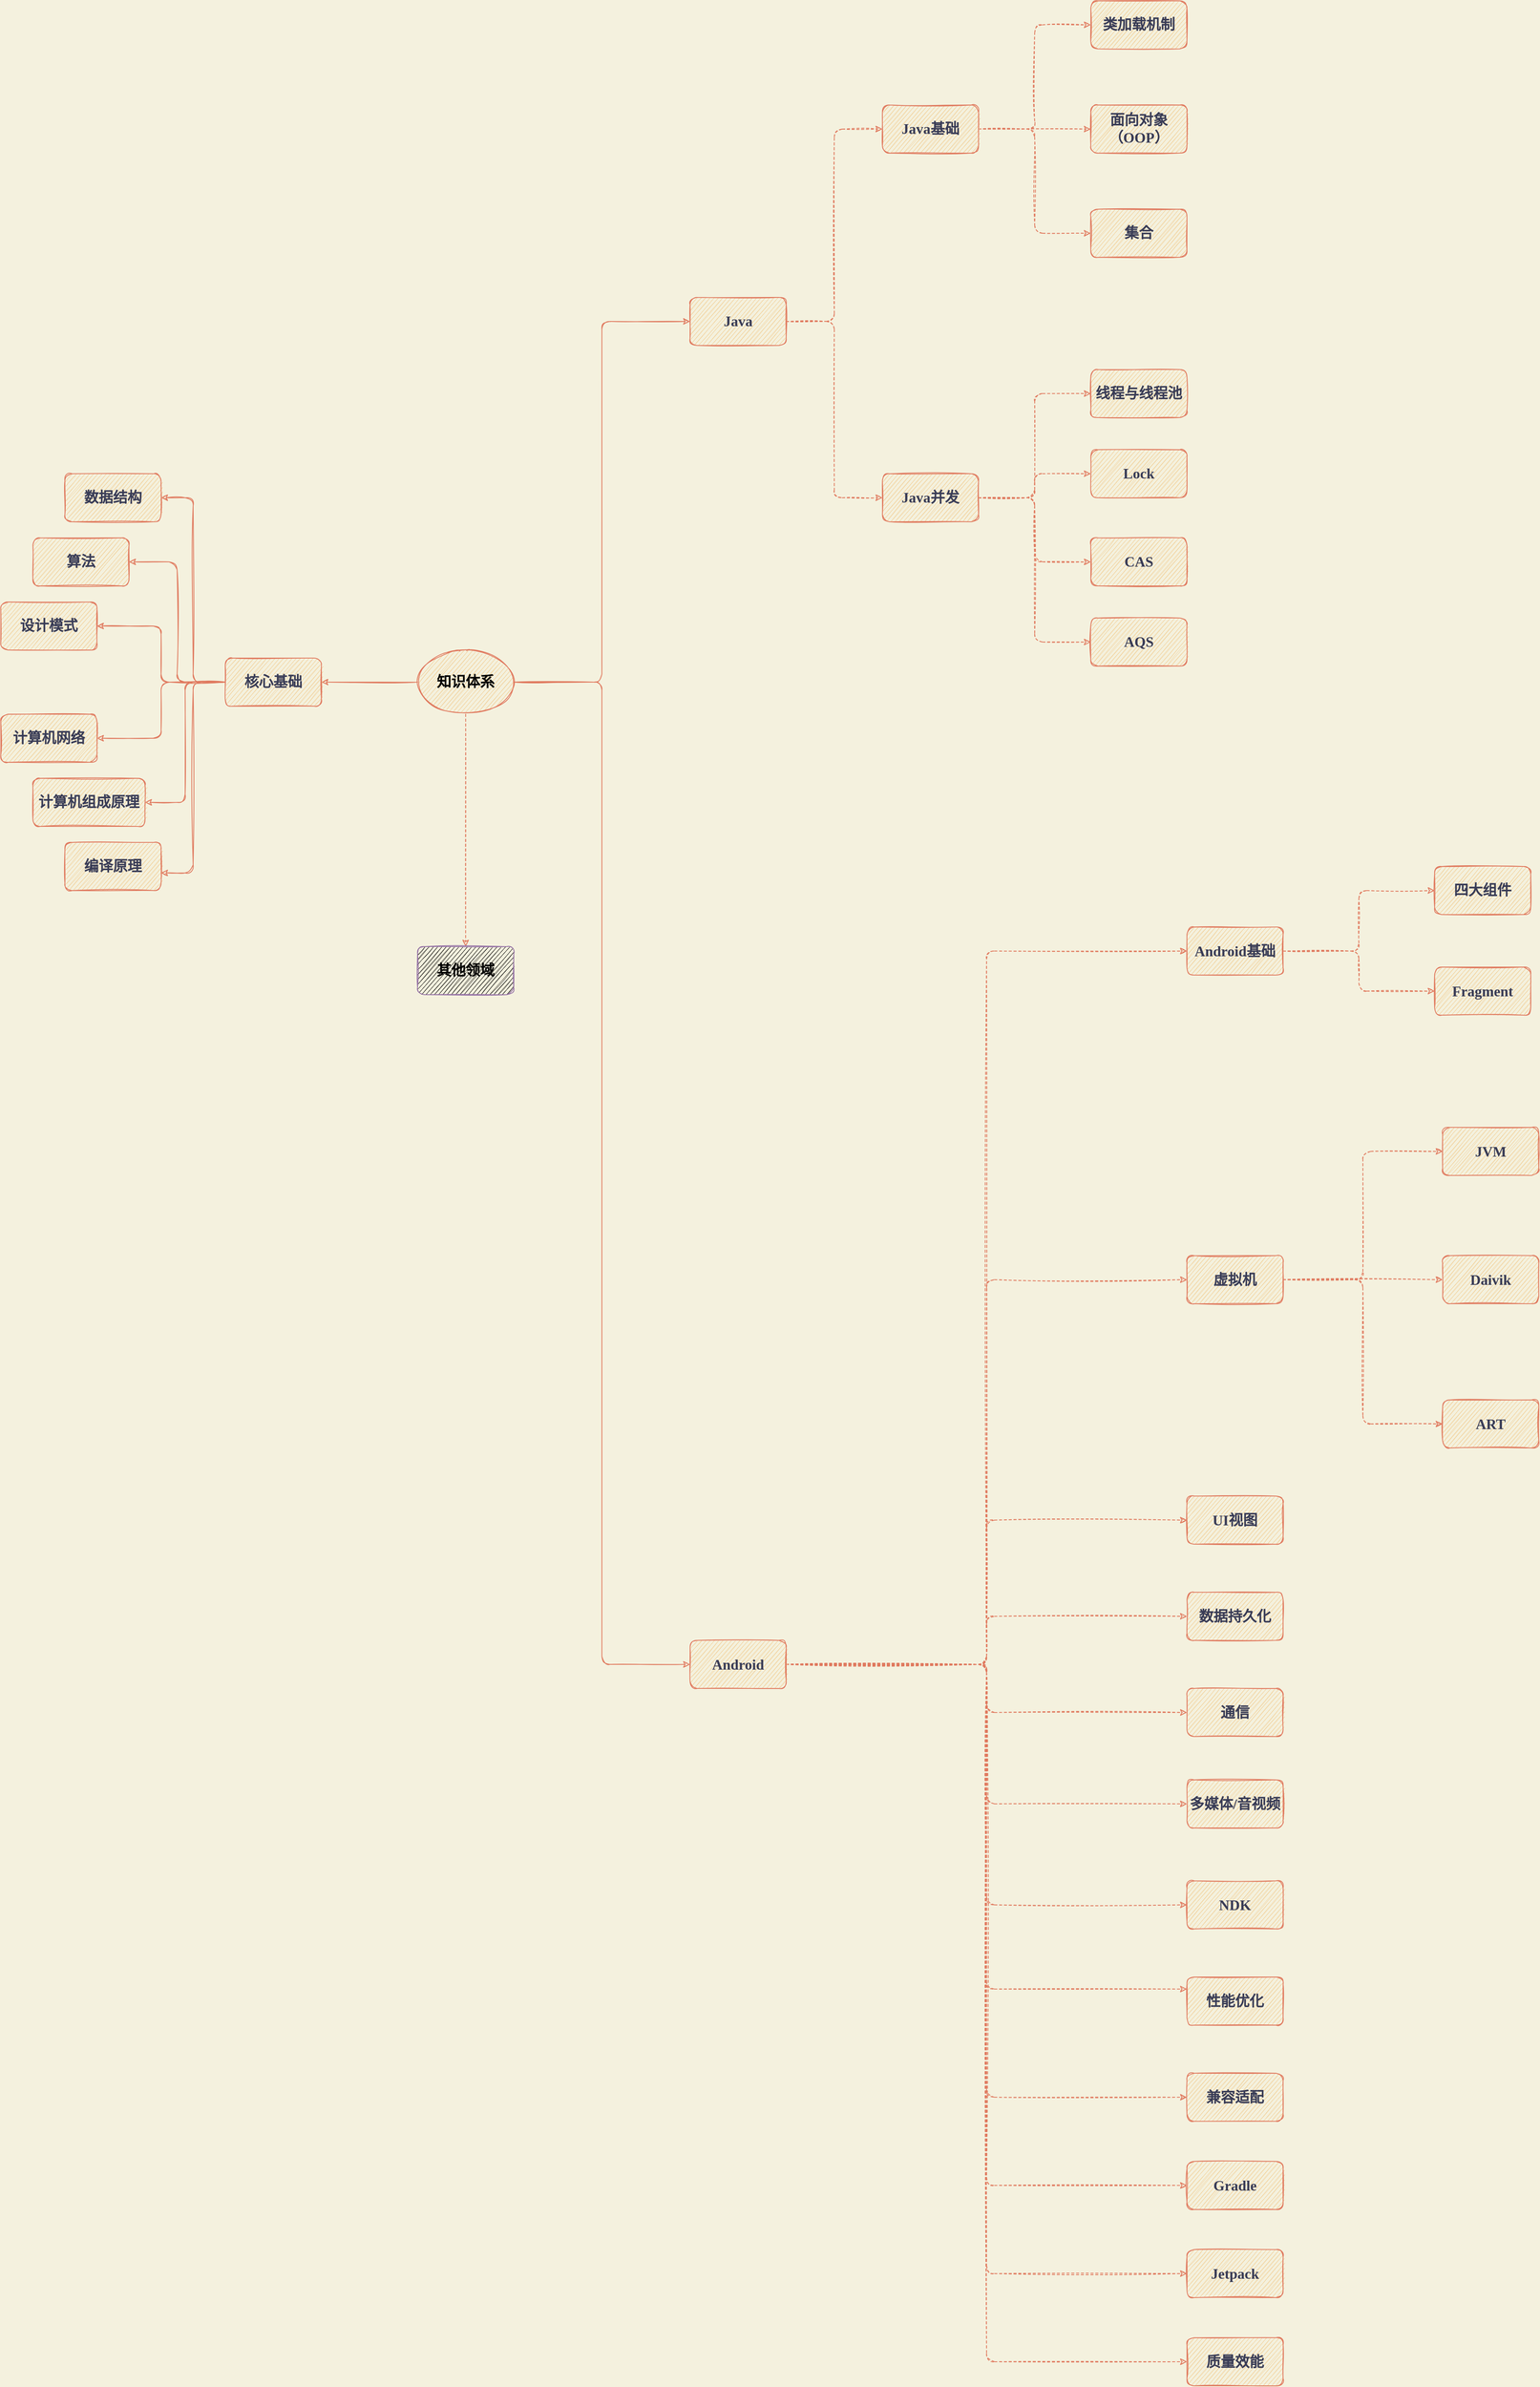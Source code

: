 <mxfile version="14.8.5" type="github">
  <diagram id="Z46hTgrpfG6I657hNNON" name="Page-1">
    <mxGraphModel dx="2372" dy="2651" grid="1" gridSize="10" guides="1" tooltips="1" connect="1" arrows="1" fold="1" page="1" pageScale="1" pageWidth="827" pageHeight="1169" background="#F4F1DE" math="0" shadow="0">
      <root>
        <mxCell id="0" />
        <mxCell id="1" parent="0" />
        <mxCell id="OmCP3hs2rtWyLFRaq1Ug-10" style="edgeStyle=orthogonalEdgeStyle;curved=0;rounded=1;sketch=1;orthogonalLoop=1;jettySize=auto;html=1;exitX=0;exitY=0.5;exitDx=0;exitDy=0;entryX=1;entryY=0.5;entryDx=0;entryDy=0;fontFamily=Comic Sans MS;fontColor=#393C56;strokeColor=#E07A5F;fillColor=#F2CC8F;" edge="1" parent="1" source="OmCP3hs2rtWyLFRaq1Ug-8" target="OmCP3hs2rtWyLFRaq1Ug-9">
          <mxGeometry relative="1" as="geometry" />
        </mxCell>
        <mxCell id="OmCP3hs2rtWyLFRaq1Ug-32" style="edgeStyle=orthogonalEdgeStyle;curved=0;rounded=1;sketch=1;orthogonalLoop=1;jettySize=auto;html=1;exitX=1;exitY=0.5;exitDx=0;exitDy=0;entryX=0;entryY=0.5;entryDx=0;entryDy=0;fontFamily=Comic Sans MS;fontColor=#393C56;strokeColor=#E07A5F;fillColor=#F2CC8F;" edge="1" parent="1" source="OmCP3hs2rtWyLFRaq1Ug-8" target="OmCP3hs2rtWyLFRaq1Ug-29">
          <mxGeometry relative="1" as="geometry" />
        </mxCell>
        <mxCell id="OmCP3hs2rtWyLFRaq1Ug-33" style="edgeStyle=orthogonalEdgeStyle;curved=0;rounded=1;sketch=1;orthogonalLoop=1;jettySize=auto;html=1;exitX=1;exitY=0.5;exitDx=0;exitDy=0;entryX=0;entryY=0.5;entryDx=0;entryDy=0;fontFamily=Comic Sans MS;fontColor=#393C56;strokeColor=#E07A5F;fillColor=#F2CC8F;" edge="1" parent="1" source="OmCP3hs2rtWyLFRaq1Ug-8" target="OmCP3hs2rtWyLFRaq1Ug-31">
          <mxGeometry relative="1" as="geometry" />
        </mxCell>
        <mxCell id="OmCP3hs2rtWyLFRaq1Ug-39" style="edgeStyle=orthogonalEdgeStyle;curved=0;rounded=1;sketch=1;orthogonalLoop=1;jettySize=auto;html=1;exitX=0.5;exitY=1;exitDx=0;exitDy=0;entryX=0.5;entryY=0;entryDx=0;entryDy=0;fontFamily=Comic Sans MS;fontColor=#393C56;strokeColor=#E07A5F;fillColor=#F2CC8F;dashed=1;" edge="1" parent="1" source="OmCP3hs2rtWyLFRaq1Ug-8" target="OmCP3hs2rtWyLFRaq1Ug-36">
          <mxGeometry relative="1" as="geometry" />
        </mxCell>
        <mxCell id="OmCP3hs2rtWyLFRaq1Ug-8" value="&lt;h2&gt;&lt;font color=&quot;#000000&quot;&gt;知识体系&lt;/font&gt;&lt;/h2&gt;" style="ellipse;whiteSpace=wrap;html=1;fillColor=#F2CC8F;strokeColor=#E07A5F;fontColor=#393C56;sketch=1;fontFamily=Comic Sans MS;" vertex="1" parent="1">
          <mxGeometry x="530" y="-210" width="120" height="80" as="geometry" />
        </mxCell>
        <mxCell id="OmCP3hs2rtWyLFRaq1Ug-16" style="edgeStyle=orthogonalEdgeStyle;curved=0;rounded=1;sketch=1;orthogonalLoop=1;jettySize=auto;html=1;exitX=0;exitY=0.5;exitDx=0;exitDy=0;entryX=1;entryY=0.5;entryDx=0;entryDy=0;fontFamily=Comic Sans MS;fontColor=#393C56;strokeColor=#E07A5F;fillColor=#F2CC8F;" edge="1" parent="1" source="OmCP3hs2rtWyLFRaq1Ug-9" target="OmCP3hs2rtWyLFRaq1Ug-12">
          <mxGeometry relative="1" as="geometry" />
        </mxCell>
        <mxCell id="OmCP3hs2rtWyLFRaq1Ug-17" style="edgeStyle=orthogonalEdgeStyle;curved=0;rounded=1;sketch=1;orthogonalLoop=1;jettySize=auto;html=1;exitX=0;exitY=0.5;exitDx=0;exitDy=0;entryX=1;entryY=0.5;entryDx=0;entryDy=0;fontFamily=Comic Sans MS;fontColor=#393C56;strokeColor=#E07A5F;fillColor=#F2CC8F;" edge="1" parent="1" source="OmCP3hs2rtWyLFRaq1Ug-9" target="OmCP3hs2rtWyLFRaq1Ug-14">
          <mxGeometry relative="1" as="geometry" />
        </mxCell>
        <mxCell id="OmCP3hs2rtWyLFRaq1Ug-18" style="edgeStyle=orthogonalEdgeStyle;curved=0;rounded=1;sketch=1;orthogonalLoop=1;jettySize=auto;html=1;exitX=0;exitY=0.5;exitDx=0;exitDy=0;entryX=1;entryY=0.5;entryDx=0;entryDy=0;fontFamily=Comic Sans MS;fontColor=#393C56;strokeColor=#E07A5F;fillColor=#F2CC8F;" edge="1" parent="1" source="OmCP3hs2rtWyLFRaq1Ug-9" target="OmCP3hs2rtWyLFRaq1Ug-15">
          <mxGeometry relative="1" as="geometry" />
        </mxCell>
        <mxCell id="OmCP3hs2rtWyLFRaq1Ug-23" style="edgeStyle=orthogonalEdgeStyle;curved=0;rounded=1;sketch=1;orthogonalLoop=1;jettySize=auto;html=1;exitX=0;exitY=0.5;exitDx=0;exitDy=0;entryX=1;entryY=0.5;entryDx=0;entryDy=0;fontFamily=Comic Sans MS;fontColor=#393C56;strokeColor=#E07A5F;fillColor=#F2CC8F;" edge="1" parent="1" source="OmCP3hs2rtWyLFRaq1Ug-9" target="OmCP3hs2rtWyLFRaq1Ug-20">
          <mxGeometry relative="1" as="geometry" />
        </mxCell>
        <mxCell id="OmCP3hs2rtWyLFRaq1Ug-25" style="edgeStyle=orthogonalEdgeStyle;curved=0;rounded=1;sketch=1;orthogonalLoop=1;jettySize=auto;html=1;exitX=0;exitY=0.5;exitDx=0;exitDy=0;entryX=1;entryY=0.5;entryDx=0;entryDy=0;fontFamily=Comic Sans MS;fontColor=#393C56;strokeColor=#E07A5F;fillColor=#F2CC8F;" edge="1" parent="1" source="OmCP3hs2rtWyLFRaq1Ug-9" target="OmCP3hs2rtWyLFRaq1Ug-21">
          <mxGeometry relative="1" as="geometry" />
        </mxCell>
        <mxCell id="OmCP3hs2rtWyLFRaq1Ug-26" style="edgeStyle=orthogonalEdgeStyle;curved=0;rounded=1;sketch=1;orthogonalLoop=1;jettySize=auto;html=1;exitX=0;exitY=0.5;exitDx=0;exitDy=0;entryX=1;entryY=0.633;entryDx=0;entryDy=0;entryPerimeter=0;fontFamily=Comic Sans MS;fontColor=#393C56;strokeColor=#E07A5F;fillColor=#F2CC8F;" edge="1" parent="1" source="OmCP3hs2rtWyLFRaq1Ug-9" target="OmCP3hs2rtWyLFRaq1Ug-22">
          <mxGeometry relative="1" as="geometry" />
        </mxCell>
        <mxCell id="OmCP3hs2rtWyLFRaq1Ug-9" value="&lt;h2&gt;核心基础&lt;/h2&gt;" style="rounded=1;whiteSpace=wrap;html=1;sketch=1;fontColor=#393C56;strokeColor=#E07A5F;fillColor=#F2CC8F;fontFamily=Comic Sans MS;" vertex="1" parent="1">
          <mxGeometry x="290" y="-200" width="120" height="60" as="geometry" />
        </mxCell>
        <mxCell id="OmCP3hs2rtWyLFRaq1Ug-12" value="&lt;h2&gt;数据结构&lt;/h2&gt;" style="rounded=1;whiteSpace=wrap;html=1;sketch=1;fontColor=#393C56;strokeColor=#E07A5F;fillColor=#F2CC8F;fontFamily=Comic Sans MS;" vertex="1" parent="1">
          <mxGeometry x="90" y="-430" width="120" height="60" as="geometry" />
        </mxCell>
        <mxCell id="OmCP3hs2rtWyLFRaq1Ug-14" value="&lt;h2&gt;算法&lt;/h2&gt;" style="rounded=1;whiteSpace=wrap;html=1;sketch=1;fontColor=#393C56;strokeColor=#E07A5F;fillColor=#F2CC8F;fontFamily=Comic Sans MS;" vertex="1" parent="1">
          <mxGeometry x="50" y="-350" width="120" height="60" as="geometry" />
        </mxCell>
        <mxCell id="OmCP3hs2rtWyLFRaq1Ug-15" value="&lt;h2&gt;设计模式&lt;/h2&gt;" style="rounded=1;whiteSpace=wrap;html=1;sketch=1;fontColor=#393C56;strokeColor=#E07A5F;fillColor=#F2CC8F;fontFamily=Comic Sans MS;" vertex="1" parent="1">
          <mxGeometry x="10" y="-270" width="120" height="60" as="geometry" />
        </mxCell>
        <mxCell id="OmCP3hs2rtWyLFRaq1Ug-20" value="&lt;h2&gt;计算机网络&lt;/h2&gt;" style="rounded=1;whiteSpace=wrap;html=1;sketch=1;fontColor=#393C56;strokeColor=#E07A5F;fillColor=#F2CC8F;fontFamily=Comic Sans MS;" vertex="1" parent="1">
          <mxGeometry x="10" y="-130" width="120" height="60" as="geometry" />
        </mxCell>
        <mxCell id="OmCP3hs2rtWyLFRaq1Ug-21" value="&lt;h2&gt;计算机组成原理&lt;/h2&gt;" style="rounded=1;whiteSpace=wrap;html=1;sketch=1;fontColor=#393C56;strokeColor=#E07A5F;fillColor=#F2CC8F;fontFamily=Comic Sans MS;" vertex="1" parent="1">
          <mxGeometry x="50" y="-50" width="140" height="60" as="geometry" />
        </mxCell>
        <mxCell id="OmCP3hs2rtWyLFRaq1Ug-22" value="&lt;h2&gt;编译原理&lt;/h2&gt;" style="rounded=1;whiteSpace=wrap;html=1;sketch=1;fontColor=#393C56;strokeColor=#E07A5F;fillColor=#F2CC8F;fontFamily=Comic Sans MS;" vertex="1" parent="1">
          <mxGeometry x="90" y="30" width="120" height="60" as="geometry" />
        </mxCell>
        <mxCell id="OmCP3hs2rtWyLFRaq1Ug-41" style="edgeStyle=orthogonalEdgeStyle;curved=0;rounded=1;sketch=1;orthogonalLoop=1;jettySize=auto;html=1;exitX=1;exitY=0.5;exitDx=0;exitDy=0;entryX=0;entryY=0.5;entryDx=0;entryDy=0;dashed=1;fontFamily=Comic Sans MS;fontColor=#393C56;strokeColor=#E07A5F;fillColor=#F2CC8F;" edge="1" parent="1" source="OmCP3hs2rtWyLFRaq1Ug-29" target="OmCP3hs2rtWyLFRaq1Ug-40">
          <mxGeometry relative="1" as="geometry" />
        </mxCell>
        <mxCell id="OmCP3hs2rtWyLFRaq1Ug-45" style="edgeStyle=orthogonalEdgeStyle;curved=0;rounded=1;sketch=1;orthogonalLoop=1;jettySize=auto;html=1;exitX=1;exitY=0.5;exitDx=0;exitDy=0;entryX=0;entryY=0.5;entryDx=0;entryDy=0;dashed=1;fontFamily=Comic Sans MS;fontColor=#393C56;strokeColor=#E07A5F;fillColor=#F2CC8F;" edge="1" parent="1" source="OmCP3hs2rtWyLFRaq1Ug-29" target="OmCP3hs2rtWyLFRaq1Ug-43">
          <mxGeometry relative="1" as="geometry" />
        </mxCell>
        <mxCell id="OmCP3hs2rtWyLFRaq1Ug-29" value="&lt;h2&gt;Java&lt;/h2&gt;" style="rounded=1;whiteSpace=wrap;html=1;sketch=1;fontColor=#393C56;strokeColor=#E07A5F;fillColor=#F2CC8F;fontFamily=Comic Sans MS;" vertex="1" parent="1">
          <mxGeometry x="870" y="-650" width="120" height="60" as="geometry" />
        </mxCell>
        <mxCell id="OmCP3hs2rtWyLFRaq1Ug-72" style="edgeStyle=orthogonalEdgeStyle;curved=0;rounded=1;sketch=1;orthogonalLoop=1;jettySize=auto;html=1;exitX=1;exitY=0.5;exitDx=0;exitDy=0;entryX=0;entryY=0.5;entryDx=0;entryDy=0;dashed=1;fontFamily=Comic Sans MS;fontColor=#393C56;strokeColor=#E07A5F;fillColor=#F2CC8F;" edge="1" parent="1" source="OmCP3hs2rtWyLFRaq1Ug-31" target="OmCP3hs2rtWyLFRaq1Ug-62">
          <mxGeometry relative="1" as="geometry" />
        </mxCell>
        <mxCell id="OmCP3hs2rtWyLFRaq1Ug-83" style="edgeStyle=orthogonalEdgeStyle;curved=0;rounded=1;sketch=1;orthogonalLoop=1;jettySize=auto;html=1;exitX=1;exitY=0.5;exitDx=0;exitDy=0;entryX=0;entryY=0.5;entryDx=0;entryDy=0;dashed=1;fontFamily=Comic Sans MS;fontColor=#393C56;strokeColor=#E07A5F;fillColor=#F2CC8F;" edge="1" parent="1" source="OmCP3hs2rtWyLFRaq1Ug-31" target="OmCP3hs2rtWyLFRaq1Ug-63">
          <mxGeometry relative="1" as="geometry" />
        </mxCell>
        <mxCell id="OmCP3hs2rtWyLFRaq1Ug-87" style="edgeStyle=orthogonalEdgeStyle;curved=0;rounded=1;sketch=1;orthogonalLoop=1;jettySize=auto;html=1;exitX=1;exitY=0.5;exitDx=0;exitDy=0;entryX=0;entryY=0.5;entryDx=0;entryDy=0;dashed=1;fontFamily=Comic Sans MS;fontColor=#393C56;strokeColor=#E07A5F;fillColor=#F2CC8F;" edge="1" parent="1" source="OmCP3hs2rtWyLFRaq1Ug-31" target="OmCP3hs2rtWyLFRaq1Ug-64">
          <mxGeometry relative="1" as="geometry" />
        </mxCell>
        <mxCell id="OmCP3hs2rtWyLFRaq1Ug-102" style="edgeStyle=orthogonalEdgeStyle;curved=0;rounded=1;sketch=1;orthogonalLoop=1;jettySize=auto;html=1;exitX=1;exitY=0.5;exitDx=0;exitDy=0;entryX=0;entryY=0.5;entryDx=0;entryDy=0;dashed=1;fontFamily=Comic Sans MS;fontColor=#393C56;strokeColor=#E07A5F;fillColor=#F2CC8F;" edge="1" parent="1" source="OmCP3hs2rtWyLFRaq1Ug-31" target="OmCP3hs2rtWyLFRaq1Ug-65">
          <mxGeometry relative="1" as="geometry" />
        </mxCell>
        <mxCell id="OmCP3hs2rtWyLFRaq1Ug-104" style="edgeStyle=orthogonalEdgeStyle;curved=0;rounded=1;sketch=1;orthogonalLoop=1;jettySize=auto;html=1;exitX=1;exitY=0.5;exitDx=0;exitDy=0;entryX=0;entryY=0.5;entryDx=0;entryDy=0;dashed=1;fontFamily=Comic Sans MS;fontColor=#393C56;strokeColor=#E07A5F;fillColor=#F2CC8F;" edge="1" parent="1" source="OmCP3hs2rtWyLFRaq1Ug-31" target="OmCP3hs2rtWyLFRaq1Ug-66">
          <mxGeometry relative="1" as="geometry" />
        </mxCell>
        <mxCell id="OmCP3hs2rtWyLFRaq1Ug-105" style="edgeStyle=orthogonalEdgeStyle;curved=0;rounded=1;sketch=1;orthogonalLoop=1;jettySize=auto;html=1;exitX=1;exitY=0.5;exitDx=0;exitDy=0;entryX=0;entryY=0.5;entryDx=0;entryDy=0;dashed=1;fontFamily=Comic Sans MS;fontColor=#393C56;strokeColor=#E07A5F;fillColor=#F2CC8F;" edge="1" parent="1" source="OmCP3hs2rtWyLFRaq1Ug-31" target="OmCP3hs2rtWyLFRaq1Ug-67">
          <mxGeometry relative="1" as="geometry" />
        </mxCell>
        <mxCell id="OmCP3hs2rtWyLFRaq1Ug-107" style="edgeStyle=orthogonalEdgeStyle;curved=0;rounded=1;sketch=1;orthogonalLoop=1;jettySize=auto;html=1;exitX=1;exitY=0.5;exitDx=0;exitDy=0;entryX=0;entryY=0.25;entryDx=0;entryDy=0;dashed=1;fontFamily=Comic Sans MS;fontColor=#393C56;strokeColor=#E07A5F;fillColor=#F2CC8F;" edge="1" parent="1" source="OmCP3hs2rtWyLFRaq1Ug-31" target="OmCP3hs2rtWyLFRaq1Ug-70">
          <mxGeometry relative="1" as="geometry" />
        </mxCell>
        <mxCell id="OmCP3hs2rtWyLFRaq1Ug-108" style="edgeStyle=orthogonalEdgeStyle;curved=0;rounded=1;sketch=1;orthogonalLoop=1;jettySize=auto;html=1;exitX=1;exitY=0.5;exitDx=0;exitDy=0;entryX=0;entryY=0.5;entryDx=0;entryDy=0;dashed=1;fontFamily=Comic Sans MS;fontColor=#393C56;strokeColor=#E07A5F;fillColor=#F2CC8F;" edge="1" parent="1" source="OmCP3hs2rtWyLFRaq1Ug-31" target="OmCP3hs2rtWyLFRaq1Ug-69">
          <mxGeometry relative="1" as="geometry" />
        </mxCell>
        <mxCell id="OmCP3hs2rtWyLFRaq1Ug-109" style="edgeStyle=orthogonalEdgeStyle;curved=0;rounded=1;sketch=1;orthogonalLoop=1;jettySize=auto;html=1;exitX=1;exitY=0.5;exitDx=0;exitDy=0;entryX=0;entryY=0.5;entryDx=0;entryDy=0;dashed=1;fontFamily=Comic Sans MS;fontColor=#393C56;strokeColor=#E07A5F;fillColor=#F2CC8F;" edge="1" parent="1" source="OmCP3hs2rtWyLFRaq1Ug-31" target="OmCP3hs2rtWyLFRaq1Ug-75">
          <mxGeometry relative="1" as="geometry" />
        </mxCell>
        <mxCell id="OmCP3hs2rtWyLFRaq1Ug-118" style="edgeStyle=orthogonalEdgeStyle;curved=0;rounded=1;sketch=1;orthogonalLoop=1;jettySize=auto;html=1;exitX=1;exitY=0.5;exitDx=0;exitDy=0;entryX=0;entryY=0.5;entryDx=0;entryDy=0;dashed=1;fontFamily=Comic Sans MS;fontColor=#393C56;strokeColor=#E07A5F;fillColor=#F2CC8F;" edge="1" parent="1" source="OmCP3hs2rtWyLFRaq1Ug-31" target="OmCP3hs2rtWyLFRaq1Ug-68">
          <mxGeometry relative="1" as="geometry" />
        </mxCell>
        <mxCell id="OmCP3hs2rtWyLFRaq1Ug-119" style="edgeStyle=orthogonalEdgeStyle;curved=0;rounded=1;sketch=1;orthogonalLoop=1;jettySize=auto;html=1;exitX=1;exitY=0.5;exitDx=0;exitDy=0;entryX=0;entryY=0.5;entryDx=0;entryDy=0;dashed=1;fontFamily=Comic Sans MS;fontColor=#393C56;strokeColor=#E07A5F;fillColor=#F2CC8F;" edge="1" parent="1" source="OmCP3hs2rtWyLFRaq1Ug-31" target="OmCP3hs2rtWyLFRaq1Ug-76">
          <mxGeometry relative="1" as="geometry" />
        </mxCell>
        <mxCell id="OmCP3hs2rtWyLFRaq1Ug-120" style="edgeStyle=orthogonalEdgeStyle;curved=0;rounded=1;sketch=1;orthogonalLoop=1;jettySize=auto;html=1;exitX=1;exitY=0.5;exitDx=0;exitDy=0;entryX=0;entryY=0.5;entryDx=0;entryDy=0;dashed=1;fontFamily=Comic Sans MS;fontColor=#393C56;strokeColor=#E07A5F;fillColor=#F2CC8F;" edge="1" parent="1" source="OmCP3hs2rtWyLFRaq1Ug-31" target="OmCP3hs2rtWyLFRaq1Ug-71">
          <mxGeometry relative="1" as="geometry" />
        </mxCell>
        <mxCell id="OmCP3hs2rtWyLFRaq1Ug-31" value="&lt;h2&gt;Android&lt;/h2&gt;" style="rounded=1;whiteSpace=wrap;html=1;sketch=1;fontColor=#393C56;strokeColor=#E07A5F;fillColor=#F2CC8F;fontFamily=Comic Sans MS;" vertex="1" parent="1">
          <mxGeometry x="870" y="1025.5" width="120" height="60" as="geometry" />
        </mxCell>
        <mxCell id="OmCP3hs2rtWyLFRaq1Ug-36" value="&lt;h2&gt;其他领域&lt;/h2&gt;" style="rounded=1;whiteSpace=wrap;html=1;sketch=1;strokeColor=#9673a6;fontFamily=Comic Sans MS;fillColor=#000000;" vertex="1" parent="1">
          <mxGeometry x="530" y="160" width="120" height="60" as="geometry" />
        </mxCell>
        <mxCell id="OmCP3hs2rtWyLFRaq1Ug-49" value="" style="edgeStyle=orthogonalEdgeStyle;curved=0;rounded=1;sketch=1;orthogonalLoop=1;jettySize=auto;html=1;dashed=1;fontFamily=Comic Sans MS;fontColor=#393C56;strokeColor=#E07A5F;fillColor=#F2CC8F;entryX=0;entryY=0.5;entryDx=0;entryDy=0;" edge="1" parent="1" source="OmCP3hs2rtWyLFRaq1Ug-40" target="OmCP3hs2rtWyLFRaq1Ug-48">
          <mxGeometry relative="1" as="geometry" />
        </mxCell>
        <mxCell id="OmCP3hs2rtWyLFRaq1Ug-51" style="edgeStyle=orthogonalEdgeStyle;curved=0;rounded=1;sketch=1;orthogonalLoop=1;jettySize=auto;html=1;exitX=1;exitY=0.5;exitDx=0;exitDy=0;entryX=0;entryY=0.5;entryDx=0;entryDy=0;dashed=1;fontFamily=Comic Sans MS;fontColor=#393C56;strokeColor=#E07A5F;fillColor=#F2CC8F;" edge="1" parent="1" source="OmCP3hs2rtWyLFRaq1Ug-40" target="OmCP3hs2rtWyLFRaq1Ug-50">
          <mxGeometry relative="1" as="geometry" />
        </mxCell>
        <mxCell id="OmCP3hs2rtWyLFRaq1Ug-52" style="edgeStyle=orthogonalEdgeStyle;curved=0;rounded=1;sketch=1;orthogonalLoop=1;jettySize=auto;html=1;exitX=1;exitY=0.5;exitDx=0;exitDy=0;entryX=0;entryY=0.5;entryDx=0;entryDy=0;dashed=1;fontFamily=Comic Sans MS;fontColor=#393C56;strokeColor=#E07A5F;fillColor=#F2CC8F;" edge="1" parent="1" source="OmCP3hs2rtWyLFRaq1Ug-40" target="OmCP3hs2rtWyLFRaq1Ug-42">
          <mxGeometry relative="1" as="geometry" />
        </mxCell>
        <mxCell id="OmCP3hs2rtWyLFRaq1Ug-40" value="&lt;h2&gt;Java基础&lt;/h2&gt;" style="rounded=1;whiteSpace=wrap;html=1;sketch=1;fontColor=#393C56;strokeColor=#E07A5F;fillColor=#F2CC8F;fontFamily=Comic Sans MS;" vertex="1" parent="1">
          <mxGeometry x="1110" y="-890" width="120" height="60" as="geometry" />
        </mxCell>
        <mxCell id="OmCP3hs2rtWyLFRaq1Ug-42" value="&lt;h2&gt;集合&lt;/h2&gt;" style="rounded=1;whiteSpace=wrap;html=1;sketch=1;fontColor=#393C56;strokeColor=#E07A5F;fillColor=#F2CC8F;fontFamily=Comic Sans MS;" vertex="1" parent="1">
          <mxGeometry x="1370" y="-760" width="120" height="60" as="geometry" />
        </mxCell>
        <mxCell id="OmCP3hs2rtWyLFRaq1Ug-54" value="" style="edgeStyle=orthogonalEdgeStyle;curved=0;rounded=1;sketch=1;orthogonalLoop=1;jettySize=auto;html=1;dashed=1;fontFamily=Comic Sans MS;fontColor=#393C56;strokeColor=#E07A5F;fillColor=#F2CC8F;entryX=0;entryY=0.5;entryDx=0;entryDy=0;" edge="1" parent="1" source="OmCP3hs2rtWyLFRaq1Ug-43" target="OmCP3hs2rtWyLFRaq1Ug-53">
          <mxGeometry relative="1" as="geometry">
            <mxPoint x="1350" y="-520" as="targetPoint" />
          </mxGeometry>
        </mxCell>
        <mxCell id="OmCP3hs2rtWyLFRaq1Ug-56" style="edgeStyle=orthogonalEdgeStyle;curved=0;rounded=1;sketch=1;orthogonalLoop=1;jettySize=auto;html=1;exitX=1;exitY=0.5;exitDx=0;exitDy=0;entryX=0;entryY=0.5;entryDx=0;entryDy=0;dashed=1;fontFamily=Comic Sans MS;fontColor=#393C56;strokeColor=#E07A5F;fillColor=#F2CC8F;" edge="1" parent="1" source="OmCP3hs2rtWyLFRaq1Ug-43" target="OmCP3hs2rtWyLFRaq1Ug-55">
          <mxGeometry relative="1" as="geometry" />
        </mxCell>
        <mxCell id="OmCP3hs2rtWyLFRaq1Ug-59" style="edgeStyle=orthogonalEdgeStyle;curved=0;rounded=1;sketch=1;orthogonalLoop=1;jettySize=auto;html=1;exitX=1;exitY=0.5;exitDx=0;exitDy=0;entryX=0;entryY=0.5;entryDx=0;entryDy=0;dashed=1;fontFamily=Comic Sans MS;fontColor=#393C56;strokeColor=#E07A5F;fillColor=#F2CC8F;" edge="1" parent="1" source="OmCP3hs2rtWyLFRaq1Ug-43" target="OmCP3hs2rtWyLFRaq1Ug-57">
          <mxGeometry relative="1" as="geometry" />
        </mxCell>
        <mxCell id="OmCP3hs2rtWyLFRaq1Ug-60" style="edgeStyle=orthogonalEdgeStyle;curved=0;rounded=1;sketch=1;orthogonalLoop=1;jettySize=auto;html=1;exitX=1;exitY=0.5;exitDx=0;exitDy=0;entryX=0;entryY=0.5;entryDx=0;entryDy=0;dashed=1;fontFamily=Comic Sans MS;fontColor=#393C56;strokeColor=#E07A5F;fillColor=#F2CC8F;" edge="1" parent="1" source="OmCP3hs2rtWyLFRaq1Ug-43" target="OmCP3hs2rtWyLFRaq1Ug-58">
          <mxGeometry relative="1" as="geometry" />
        </mxCell>
        <mxCell id="OmCP3hs2rtWyLFRaq1Ug-43" value="&lt;h2&gt;Java并发&lt;/h2&gt;" style="rounded=1;whiteSpace=wrap;html=1;sketch=1;fontColor=#393C56;strokeColor=#E07A5F;fillColor=#F2CC8F;fontFamily=Comic Sans MS;" vertex="1" parent="1">
          <mxGeometry x="1110" y="-430" width="120" height="60" as="geometry" />
        </mxCell>
        <mxCell id="OmCP3hs2rtWyLFRaq1Ug-48" value="&lt;h2&gt;面向对象（OOP）&lt;/h2&gt;" style="rounded=1;whiteSpace=wrap;html=1;sketch=1;fontColor=#393C56;strokeColor=#E07A5F;fillColor=#F2CC8F;fontFamily=Comic Sans MS;" vertex="1" parent="1">
          <mxGeometry x="1370" y="-890" width="120" height="60" as="geometry" />
        </mxCell>
        <mxCell id="OmCP3hs2rtWyLFRaq1Ug-50" value="&lt;h2&gt;类加载机制&lt;/h2&gt;" style="rounded=1;whiteSpace=wrap;html=1;sketch=1;fontColor=#393C56;strokeColor=#E07A5F;fillColor=#F2CC8F;fontFamily=Comic Sans MS;" vertex="1" parent="1">
          <mxGeometry x="1370" y="-1020" width="120" height="60" as="geometry" />
        </mxCell>
        <mxCell id="OmCP3hs2rtWyLFRaq1Ug-53" value="&lt;h2&gt;线程与线程池&lt;/h2&gt;" style="rounded=1;whiteSpace=wrap;html=1;sketch=1;fontColor=#393C56;strokeColor=#E07A5F;fillColor=#F2CC8F;fontFamily=Comic Sans MS;" vertex="1" parent="1">
          <mxGeometry x="1370" y="-560" width="120" height="60" as="geometry" />
        </mxCell>
        <mxCell id="OmCP3hs2rtWyLFRaq1Ug-55" value="&lt;h2&gt;Lock&lt;/h2&gt;" style="rounded=1;whiteSpace=wrap;html=1;sketch=1;fontColor=#393C56;strokeColor=#E07A5F;fillColor=#F2CC8F;fontFamily=Comic Sans MS;" vertex="1" parent="1">
          <mxGeometry x="1370" y="-460" width="120" height="60" as="geometry" />
        </mxCell>
        <mxCell id="OmCP3hs2rtWyLFRaq1Ug-57" value="&lt;h2&gt;CAS&lt;/h2&gt;" style="rounded=1;whiteSpace=wrap;html=1;sketch=1;fontColor=#393C56;strokeColor=#E07A5F;fillColor=#F2CC8F;fontFamily=Comic Sans MS;" vertex="1" parent="1">
          <mxGeometry x="1370" y="-350" width="120" height="60" as="geometry" />
        </mxCell>
        <mxCell id="OmCP3hs2rtWyLFRaq1Ug-58" value="&lt;h2&gt;AQS&lt;/h2&gt;" style="rounded=1;whiteSpace=wrap;html=1;sketch=1;fontColor=#393C56;strokeColor=#E07A5F;fillColor=#F2CC8F;fontFamily=Comic Sans MS;" vertex="1" parent="1">
          <mxGeometry x="1370" y="-250" width="120" height="60" as="geometry" />
        </mxCell>
        <mxCell id="OmCP3hs2rtWyLFRaq1Ug-77" style="edgeStyle=orthogonalEdgeStyle;curved=0;rounded=1;sketch=1;orthogonalLoop=1;jettySize=auto;html=1;exitX=1;exitY=0.5;exitDx=0;exitDy=0;entryX=0;entryY=0.5;entryDx=0;entryDy=0;dashed=1;fontFamily=Comic Sans MS;fontColor=#393C56;strokeColor=#E07A5F;fillColor=#F2CC8F;" edge="1" parent="1" source="OmCP3hs2rtWyLFRaq1Ug-62" target="OmCP3hs2rtWyLFRaq1Ug-73">
          <mxGeometry relative="1" as="geometry" />
        </mxCell>
        <mxCell id="OmCP3hs2rtWyLFRaq1Ug-78" style="edgeStyle=orthogonalEdgeStyle;curved=0;rounded=1;sketch=1;orthogonalLoop=1;jettySize=auto;html=1;exitX=1;exitY=0.5;exitDx=0;exitDy=0;entryX=0;entryY=0.5;entryDx=0;entryDy=0;dashed=1;fontFamily=Comic Sans MS;fontColor=#393C56;strokeColor=#E07A5F;fillColor=#F2CC8F;" edge="1" parent="1" source="OmCP3hs2rtWyLFRaq1Ug-62" target="OmCP3hs2rtWyLFRaq1Ug-74">
          <mxGeometry relative="1" as="geometry" />
        </mxCell>
        <mxCell id="OmCP3hs2rtWyLFRaq1Ug-62" value="&lt;h2&gt;Android基础&lt;/h2&gt;" style="rounded=1;whiteSpace=wrap;html=1;sketch=1;fontColor=#393C56;strokeColor=#E07A5F;fillColor=#F2CC8F;fontFamily=Comic Sans MS;" vertex="1" parent="1">
          <mxGeometry x="1490" y="135.5" width="120" height="60" as="geometry" />
        </mxCell>
        <mxCell id="OmCP3hs2rtWyLFRaq1Ug-84" style="edgeStyle=orthogonalEdgeStyle;curved=0;rounded=1;sketch=1;orthogonalLoop=1;jettySize=auto;html=1;entryX=0;entryY=0.5;entryDx=0;entryDy=0;dashed=1;fontFamily=Comic Sans MS;fontColor=#393C56;strokeColor=#E07A5F;fillColor=#F2CC8F;" edge="1" parent="1" source="OmCP3hs2rtWyLFRaq1Ug-63" target="OmCP3hs2rtWyLFRaq1Ug-79">
          <mxGeometry relative="1" as="geometry" />
        </mxCell>
        <mxCell id="OmCP3hs2rtWyLFRaq1Ug-85" style="edgeStyle=orthogonalEdgeStyle;curved=0;rounded=1;sketch=1;orthogonalLoop=1;jettySize=auto;html=1;exitX=1;exitY=0.5;exitDx=0;exitDy=0;dashed=1;fontFamily=Comic Sans MS;fontColor=#393C56;strokeColor=#E07A5F;fillColor=#F2CC8F;" edge="1" parent="1" source="OmCP3hs2rtWyLFRaq1Ug-63" target="OmCP3hs2rtWyLFRaq1Ug-81">
          <mxGeometry relative="1" as="geometry" />
        </mxCell>
        <mxCell id="OmCP3hs2rtWyLFRaq1Ug-86" style="edgeStyle=orthogonalEdgeStyle;curved=0;rounded=1;sketch=1;orthogonalLoop=1;jettySize=auto;html=1;exitX=1;exitY=0.5;exitDx=0;exitDy=0;entryX=0;entryY=0.5;entryDx=0;entryDy=0;dashed=1;fontFamily=Comic Sans MS;fontColor=#393C56;strokeColor=#E07A5F;fillColor=#F2CC8F;" edge="1" parent="1" source="OmCP3hs2rtWyLFRaq1Ug-63" target="OmCP3hs2rtWyLFRaq1Ug-82">
          <mxGeometry relative="1" as="geometry" />
        </mxCell>
        <mxCell id="OmCP3hs2rtWyLFRaq1Ug-63" value="&lt;h2&gt;虚拟机&lt;/h2&gt;" style="rounded=1;whiteSpace=wrap;html=1;sketch=1;fontColor=#393C56;strokeColor=#E07A5F;fillColor=#F2CC8F;fontFamily=Comic Sans MS;" vertex="1" parent="1">
          <mxGeometry x="1490" y="545.5" width="120" height="60" as="geometry" />
        </mxCell>
        <mxCell id="OmCP3hs2rtWyLFRaq1Ug-64" value="&lt;h2&gt;UI视图&lt;/h2&gt;" style="rounded=1;whiteSpace=wrap;html=1;sketch=1;fontColor=#393C56;strokeColor=#E07A5F;fillColor=#F2CC8F;fontFamily=Comic Sans MS;" vertex="1" parent="1">
          <mxGeometry x="1490" y="845.5" width="120" height="60" as="geometry" />
        </mxCell>
        <mxCell id="OmCP3hs2rtWyLFRaq1Ug-65" value="&lt;h2&gt;数据持久化&lt;/h2&gt;" style="rounded=1;whiteSpace=wrap;html=1;sketch=1;fontColor=#393C56;strokeColor=#E07A5F;fillColor=#F2CC8F;fontFamily=Comic Sans MS;" vertex="1" parent="1">
          <mxGeometry x="1490" y="965.5" width="120" height="60" as="geometry" />
        </mxCell>
        <mxCell id="OmCP3hs2rtWyLFRaq1Ug-66" value="&lt;h2&gt;通信&lt;/h2&gt;" style="rounded=1;whiteSpace=wrap;html=1;sketch=1;fontColor=#393C56;strokeColor=#E07A5F;fillColor=#F2CC8F;fontFamily=Comic Sans MS;" vertex="1" parent="1">
          <mxGeometry x="1490" y="1085.5" width="120" height="60" as="geometry" />
        </mxCell>
        <mxCell id="OmCP3hs2rtWyLFRaq1Ug-67" value="&lt;h2&gt;多媒体/音视频&lt;/h2&gt;" style="rounded=1;whiteSpace=wrap;html=1;sketch=1;fontColor=#393C56;strokeColor=#E07A5F;fillColor=#F2CC8F;fontFamily=Comic Sans MS;" vertex="1" parent="1">
          <mxGeometry x="1490" y="1199.5" width="120" height="60" as="geometry" />
        </mxCell>
        <mxCell id="OmCP3hs2rtWyLFRaq1Ug-68" value="&lt;h2&gt;NDK&lt;/h2&gt;" style="rounded=1;whiteSpace=wrap;html=1;sketch=1;fontColor=#393C56;strokeColor=#E07A5F;fillColor=#F2CC8F;fontFamily=Comic Sans MS;" vertex="1" parent="1">
          <mxGeometry x="1490" y="1325.5" width="120" height="60" as="geometry" />
        </mxCell>
        <mxCell id="OmCP3hs2rtWyLFRaq1Ug-69" value="&lt;h2&gt;兼容适配&lt;/h2&gt;" style="rounded=1;whiteSpace=wrap;html=1;sketch=1;fontColor=#393C56;strokeColor=#E07A5F;fillColor=#F2CC8F;fontFamily=Comic Sans MS;" vertex="1" parent="1">
          <mxGeometry x="1490" y="1565.5" width="120" height="60" as="geometry" />
        </mxCell>
        <mxCell id="OmCP3hs2rtWyLFRaq1Ug-70" value="&lt;h2&gt;性能优化&lt;/h2&gt;" style="rounded=1;whiteSpace=wrap;html=1;sketch=1;fontColor=#393C56;strokeColor=#E07A5F;fillColor=#F2CC8F;fontFamily=Comic Sans MS;" vertex="1" parent="1">
          <mxGeometry x="1490" y="1445.5" width="120" height="60" as="geometry" />
        </mxCell>
        <mxCell id="OmCP3hs2rtWyLFRaq1Ug-71" value="&lt;h2&gt;质量效能&lt;/h2&gt;" style="rounded=1;whiteSpace=wrap;html=1;sketch=1;fontColor=#393C56;strokeColor=#E07A5F;fillColor=#F2CC8F;fontFamily=Comic Sans MS;" vertex="1" parent="1">
          <mxGeometry x="1490" y="1895.5" width="120" height="60" as="geometry" />
        </mxCell>
        <mxCell id="OmCP3hs2rtWyLFRaq1Ug-73" value="&lt;h2&gt;四大组件&lt;/h2&gt;" style="rounded=1;whiteSpace=wrap;html=1;sketch=1;fontColor=#393C56;strokeColor=#E07A5F;fillColor=#F2CC8F;fontFamily=Comic Sans MS;" vertex="1" parent="1">
          <mxGeometry x="1799" y="60" width="120" height="60" as="geometry" />
        </mxCell>
        <mxCell id="OmCP3hs2rtWyLFRaq1Ug-74" value="&lt;h2&gt;Fragment&lt;/h2&gt;" style="rounded=1;whiteSpace=wrap;html=1;sketch=1;fontColor=#393C56;strokeColor=#E07A5F;fillColor=#F2CC8F;fontFamily=Comic Sans MS;" vertex="1" parent="1">
          <mxGeometry x="1799" y="185.5" width="120" height="60" as="geometry" />
        </mxCell>
        <mxCell id="OmCP3hs2rtWyLFRaq1Ug-75" value="&lt;h2&gt;Gradle&lt;/h2&gt;" style="rounded=1;whiteSpace=wrap;html=1;sketch=1;fontColor=#393C56;strokeColor=#E07A5F;fillColor=#F2CC8F;fontFamily=Comic Sans MS;" vertex="1" parent="1">
          <mxGeometry x="1490" y="1675.5" width="120" height="60" as="geometry" />
        </mxCell>
        <mxCell id="OmCP3hs2rtWyLFRaq1Ug-76" value="&lt;h2&gt;Jetpack&lt;/h2&gt;" style="rounded=1;whiteSpace=wrap;html=1;sketch=1;fontColor=#393C56;strokeColor=#E07A5F;fillColor=#F2CC8F;fontFamily=Comic Sans MS;" vertex="1" parent="1">
          <mxGeometry x="1490" y="1785.5" width="120" height="60" as="geometry" />
        </mxCell>
        <mxCell id="OmCP3hs2rtWyLFRaq1Ug-79" value="&lt;h2&gt;JVM&lt;/h2&gt;" style="rounded=1;whiteSpace=wrap;html=1;sketch=1;fontColor=#393C56;strokeColor=#E07A5F;fillColor=#F2CC8F;fontFamily=Comic Sans MS;" vertex="1" parent="1">
          <mxGeometry x="1809" y="385.5" width="120" height="60" as="geometry" />
        </mxCell>
        <mxCell id="OmCP3hs2rtWyLFRaq1Ug-81" value="&lt;h2&gt;Daivik&lt;/h2&gt;" style="rounded=1;whiteSpace=wrap;html=1;sketch=1;fontColor=#393C56;strokeColor=#E07A5F;fillColor=#F2CC8F;fontFamily=Comic Sans MS;" vertex="1" parent="1">
          <mxGeometry x="1809" y="545.5" width="120" height="60" as="geometry" />
        </mxCell>
        <mxCell id="OmCP3hs2rtWyLFRaq1Ug-82" value="&lt;h2&gt;ART&lt;/h2&gt;" style="rounded=1;whiteSpace=wrap;html=1;sketch=1;fontColor=#393C56;strokeColor=#E07A5F;fillColor=#F2CC8F;fontFamily=Comic Sans MS;" vertex="1" parent="1">
          <mxGeometry x="1809" y="725.5" width="120" height="60" as="geometry" />
        </mxCell>
      </root>
    </mxGraphModel>
  </diagram>
</mxfile>
